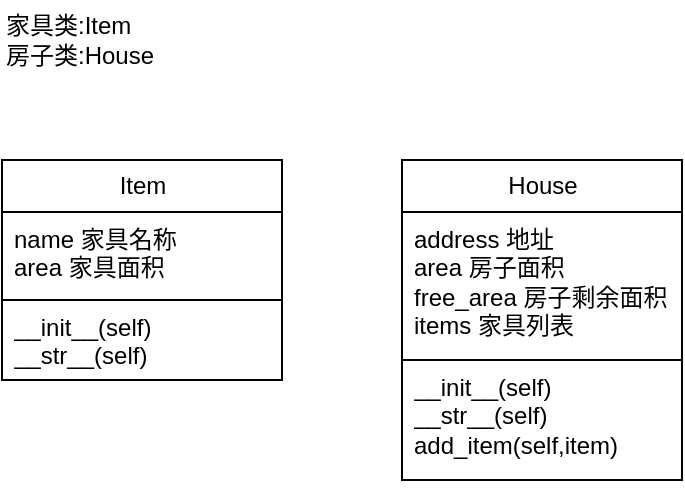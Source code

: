 <mxfile>
    <diagram id="lMZW8YSxI2tYZ_Kh9eOA" name="第 1 页">
        <mxGraphModel dx="736" dy="458" grid="1" gridSize="10" guides="1" tooltips="1" connect="1" arrows="1" fold="1" page="1" pageScale="1" pageWidth="1169" pageHeight="827" background="light-dark(#ffffff, #121212)" math="0" shadow="0">
            <root>
                <mxCell id="0"/>
                <mxCell id="1" parent="0"/>
                <mxCell id="4" value="Item" style="swimlane;fontStyle=0;childLayout=stackLayout;horizontal=1;startSize=26;fillColor=none;horizontalStack=0;resizeParent=1;resizeParentMax=0;resizeLast=0;collapsible=1;marginBottom=0;html=1;" vertex="1" parent="1">
                    <mxGeometry x="510" y="350" width="140" height="110" as="geometry"/>
                </mxCell>
                <mxCell id="5" value="name 家具名称&lt;br&gt;area 家具面积" style="text;strokeColor=none;fillColor=none;align=left;verticalAlign=top;spacingLeft=4;spacingRight=4;overflow=hidden;rotatable=0;points=[[0,0.5],[1,0.5]];portConstraint=eastwest;whiteSpace=wrap;html=1;" vertex="1" parent="4">
                    <mxGeometry y="26" width="140" height="44" as="geometry"/>
                </mxCell>
                <mxCell id="7" value="__init__(self)&lt;br&gt;__str__(self)" style="text;align=left;verticalAlign=top;spacingLeft=4;spacingRight=4;overflow=hidden;rotatable=0;points=[[0,0.5],[1,0.5]];portConstraint=eastwest;whiteSpace=wrap;html=1;rounded=0;strokeColor=default;" vertex="1" parent="4">
                    <mxGeometry y="70" width="140" height="40" as="geometry"/>
                </mxCell>
                <mxCell id="8" value="House" style="swimlane;fontStyle=0;childLayout=stackLayout;horizontal=1;startSize=26;fillColor=none;horizontalStack=0;resizeParent=1;resizeParentMax=0;resizeLast=0;collapsible=1;marginBottom=0;html=1;" vertex="1" parent="1">
                    <mxGeometry x="710" y="350" width="140" height="160" as="geometry"/>
                </mxCell>
                <mxCell id="9" value="address 地址&lt;br&gt;area 房子面积&lt;br&gt;free_area 房子剩余面积&lt;br&gt;items 家具列表" style="text;strokeColor=none;fillColor=none;align=left;verticalAlign=top;spacingLeft=4;spacingRight=4;overflow=hidden;rotatable=0;points=[[0,0.5],[1,0.5]];portConstraint=eastwest;whiteSpace=wrap;html=1;" vertex="1" parent="8">
                    <mxGeometry y="26" width="140" height="74" as="geometry"/>
                </mxCell>
                <mxCell id="11" value="__init__(self)&lt;div&gt;__str__(self)&lt;/div&gt;&lt;div&gt;add_item(self,item)&lt;/div&gt;" style="text;strokeColor=default;fillColor=none;align=left;verticalAlign=top;spacingLeft=4;spacingRight=4;overflow=hidden;rotatable=0;points=[[0,0.5],[1,0.5]];portConstraint=eastwest;whiteSpace=wrap;html=1;" vertex="1" parent="8">
                    <mxGeometry y="100" width="140" height="60" as="geometry"/>
                </mxCell>
                <mxCell id="12" value="家具类:Item&lt;br&gt;&lt;div style=&quot;&quot;&gt;&lt;span style=&quot;background-color: transparent;&quot;&gt;房子类:House&lt;/span&gt;&lt;/div&gt;" style="text;html=1;align=left;verticalAlign=middle;resizable=0;points=[];autosize=1;strokeColor=none;fillColor=none;" vertex="1" parent="1">
                    <mxGeometry x="510" y="270" width="100" height="40" as="geometry"/>
                </mxCell>
            </root>
        </mxGraphModel>
    </diagram>
</mxfile>